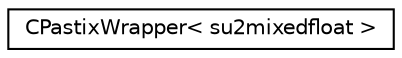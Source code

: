 digraph "Graphical Class Hierarchy"
{
 // LATEX_PDF_SIZE
  edge [fontname="Helvetica",fontsize="10",labelfontname="Helvetica",labelfontsize="10"];
  node [fontname="Helvetica",fontsize="10",shape=record];
  rankdir="LR";
  Node0 [label="CPastixWrapper\< su2mixedfloat \>",height=0.2,width=0.4,color="black", fillcolor="white", style="filled",URL="$classCPastixWrapper.html",tooltip=" "];
}
